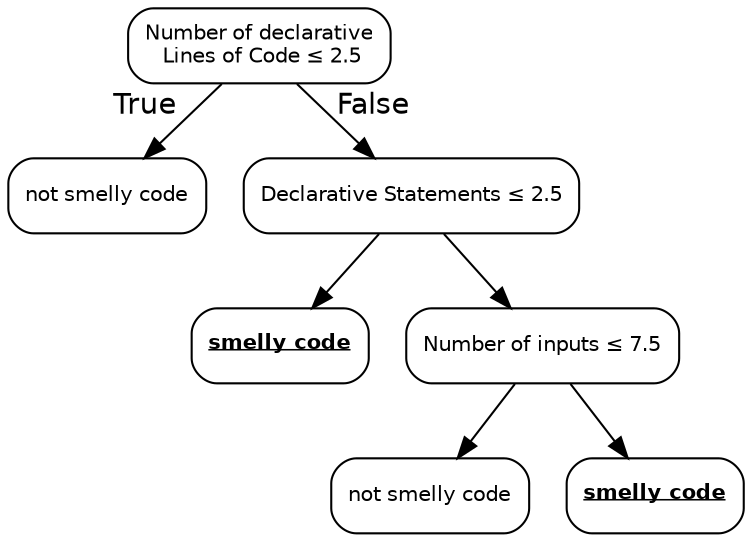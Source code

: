 digraph Tree {
node [color="black", fontname=helvetica, shape=box, style="rounded", width=0.5, fontsize=10];
edge [fontname=helvetica];
0 [label=<Number of declarative<br/> Lines of Code &le; 2.5>];
1 [label=<not smelly code>];
0 -> 1  [headlabel="True", labelangle=45, labeldistance="2.5"];
2 [label=<Declarative Statements &le; 2.5>];
0 -> 2  [headlabel="False", labelangle="-45", labeldistance="2.5"];
3 [label=<<u><b>smelly code</b></u>>];
2 -> 3;
4 [label=<Number of inputs &le; 7.5>];
2 -> 4;
5 [label=<not smelly code>];
4 -> 5;
6 [label=<<u><b>smelly code</b></u>>];
4 -> 6;
}
